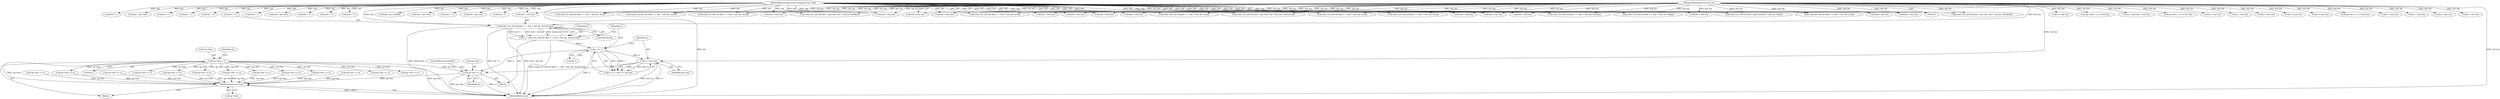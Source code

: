 digraph "0_radare2_bd276ef2fd8ac3401e65be7c126a43175ccfbcd7@pointer" {
"1000910" [label="(Call,op->len += n)"];
"1000890" [label="(Call,n == 1)"];
"1000876" [label="(Call,n = read_u32_leb128 (buf + 1, buf + buf_len, &reserved))"];
"1000878" [label="(Call,read_u32_leb128 (buf + 1, buf + buf_len, &reserved))"];
"1000102" [label="(MethodParameterIn,const unsigned char *buf)"];
"1000103" [label="(MethodParameterIn,int buf_len)"];
"1000893" [label="(Call,n < buf_len)"];
"1000105" [label="(Call,op->len = 1)"];
"1001066" [label="(Return,return op->len;)"];
"1000455" [label="(Call,buf + buf_len)"];
"1001018" [label="(Call,op->len += n)"];
"1000893" [label="(Call,n < buf_len)"];
"1000103" [label="(MethodParameterIn,int buf_len)"];
"1000647" [label="(Call,buf + 1)"];
"1000993" [label="(Call,read_u32_leb128 (buf + 1, buf + buf_len, &val))"];
"1000895" [label="(Identifier,buf_len)"];
"1000759" [label="(Call,op->len += n)"];
"1000963" [label="(Call,buf + buf_len)"];
"1000646" [label="(Call,read_u32_leb128 (buf + 1, buf + buf_len, &val))"];
"1000307" [label="(Call,n < buf_len)"];
"1000451" [label="(Call,read_u32_leb128 (buf + 1, buf + buf_len, &count))"];
"1000517" [label="(Call,op->len + n <= buf_len)"];
"1000862" [label="(Call,op->len += n)"];
"1000292" [label="(Call,read_i32_leb128 (buf + 1, buf + buf_len, &val))"];
"1000452" [label="(Call,buf + 1)"];
"1000550" [label="(Call,n + op->len < buf_len)"];
"1000877" [label="(Identifier,n)"];
"1000885" [label="(Call,&reserved)"];
"1000109" [label="(Literal,1)"];
"1000665" [label="(Call,op->len += n)"];
"1000104" [label="(Block,)"];
"1000843" [label="(Call,op->len + n <= buf_len)"];
"1000730" [label="(Call,read_u32_leb128 (buf + 1, buf + buf_len, &val))"];
"1000891" [label="(Identifier,n)"];
"1000826" [label="(Call,read_u32_leb128 (buf + op->len, buf + buf_len, &offset))"];
"1000910" [label="(Call,op->len += n)"];
"1000745" [label="(Call,n < buf_len)"];
"1000399" [label="(Call,read_u32_leb128 (buf + 1, buf + buf_len, &val))"];
"1000414" [label="(Call,n < buf_len)"];
"1000879" [label="(Call,buf + 1)"];
"1000944" [label="(Call,op->len += n)"];
"1000882" [label="(Call,buf + buf_len)"];
"1000734" [label="(Call,buf + buf_len)"];
"1001034" [label="(Call,buf + 1)"];
"1000892" [label="(Literal,1)"];
"1000672" [label="(Call,read_u32_leb128 (buf + op->len, buf + buf_len, &reserved))"];
"1000110" [label="(Call,op->op = buf[0])"];
"1000827" [label="(Call,buf + op->len)"];
"1000870" [label="(Block,)"];
"1000889" [label="(Call,n == 1 && n < buf_len)"];
"1000106" [label="(Call,op->len)"];
"1001086" [label="(MethodReturn,int)"];
"1000400" [label="(Call,buf + 1)"];
"1000102" [label="(MethodParameterIn,const unsigned char *buf)"];
"1000112" [label="(Identifier,op)"];
"1000503" [label="(Call,buf + op->len)"];
"1000800" [label="(Call,read_u32_leb128 (buf + 1, buf + buf_len, &flag))"];
"1001066" [label="(Return,return op->len;)"];
"1000382" [label="(Call,op->len += n)"];
"1000940" [label="(Call,n < buf_len)"];
"1000105" [label="(Call,op->len = 1)"];
"1000533" [label="(Call,read_u32_leb128 (buf + op->len, buf + buf_len, &def))"];
"1001048" [label="(Call,n < buf_len)"];
"1000959" [label="(Call,read_i64_leb128 (buf + 1, buf + buf_len, &val))"];
"1000661" [label="(Call,n < buf_len)"];
"1001067" [label="(Call,op->len)"];
"1000678" [label="(Call,buf + buf_len)"];
"1000914" [label="(Identifier,n)"];
"1000485" [label="(Call,op->len += n)"];
"1000731" [label="(Call,buf + 1)"];
"1000502" [label="(Call,read_u32_leb128 (buf + op->len, buf + buf_len, &table[i]))"];
"1000832" [label="(Call,buf + buf_len)"];
"1000296" [label="(Call,buf + buf_len)"];
"1000673" [label="(Call,buf + op->len)"];
"1000926" [label="(Call,buf + 1)"];
"1000997" [label="(Call,buf + buf_len)"];
"1000819" [label="(Call,op->len += n)"];
"1000650" [label="(Call,buf + buf_len)"];
"1000978" [label="(Call,op->len += n)"];
"1000994" [label="(Call,buf + 1)"];
"1000929" [label="(Call,buf + buf_len)"];
"1000878" [label="(Call,read_u32_leb128 (buf + 1, buf + buf_len, &reserved))"];
"1000689" [label="(Call,op->len + n <= buf_len)"];
"1000539" [label="(Call,buf + buf_len)"];
"1000466" [label="(Call,n < buf_len)"];
"1001033" [label="(Call,read_u64_leb128 (buf + 1, buf + buf_len, &val))"];
"1000890" [label="(Call,n == 1)"];
"1000925" [label="(Call,read_i32_leb128 (buf + 1, buf + buf_len, &val))"];
"1000508" [label="(Call,buf + buf_len)"];
"1000804" [label="(Call,buf + buf_len)"];
"1001037" [label="(Call,buf + buf_len)"];
"1000534" [label="(Call,buf + op->len)"];
"1000960" [label="(Call,buf + 1)"];
"1000801" [label="(Call,buf + 1)"];
"1000815" [label="(Call,n < buf_len)"];
"1000559" [label="(Call,op->len += n)"];
"1000293" [label="(Call,buf + 1)"];
"1000915" [label="(ControlStructure,break;)"];
"1000911" [label="(Call,op->len)"];
"1000428" [label="(Call,op->len += n)"];
"1000711" [label="(Call,op->len += n)"];
"1000403" [label="(Call,buf + buf_len)"];
"1000974" [label="(Call,n < buf_len)"];
"1001058" [label="(Call,op->len += n)"];
"1000894" [label="(Identifier,n)"];
"1000876" [label="(Call,n = read_u32_leb128 (buf + 1, buf + buf_len, &reserved))"];
"1001008" [label="(Call,n < buf_len)"];
"1000910" -> "1000870"  [label="AST: "];
"1000910" -> "1000914"  [label="CFG: "];
"1000911" -> "1000910"  [label="AST: "];
"1000914" -> "1000910"  [label="AST: "];
"1000915" -> "1000910"  [label="CFG: "];
"1000910" -> "1001086"  [label="DDG: op->len"];
"1000910" -> "1001086"  [label="DDG: n"];
"1000890" -> "1000910"  [label="DDG: n"];
"1000893" -> "1000910"  [label="DDG: n"];
"1000105" -> "1000910"  [label="DDG: op->len"];
"1000910" -> "1001066"  [label="DDG: op->len"];
"1000890" -> "1000889"  [label="AST: "];
"1000890" -> "1000892"  [label="CFG: "];
"1000891" -> "1000890"  [label="AST: "];
"1000892" -> "1000890"  [label="AST: "];
"1000894" -> "1000890"  [label="CFG: "];
"1000889" -> "1000890"  [label="CFG: "];
"1000890" -> "1001086"  [label="DDG: n"];
"1000890" -> "1000889"  [label="DDG: n"];
"1000890" -> "1000889"  [label="DDG: 1"];
"1000876" -> "1000890"  [label="DDG: n"];
"1000890" -> "1000893"  [label="DDG: n"];
"1000876" -> "1000870"  [label="AST: "];
"1000876" -> "1000878"  [label="CFG: "];
"1000877" -> "1000876"  [label="AST: "];
"1000878" -> "1000876"  [label="AST: "];
"1000891" -> "1000876"  [label="CFG: "];
"1000876" -> "1001086"  [label="DDG: read_u32_leb128 (buf + 1, buf + buf_len, &reserved)"];
"1000878" -> "1000876"  [label="DDG: buf + 1"];
"1000878" -> "1000876"  [label="DDG: buf + buf_len"];
"1000878" -> "1000876"  [label="DDG: &reserved"];
"1000878" -> "1000885"  [label="CFG: "];
"1000879" -> "1000878"  [label="AST: "];
"1000882" -> "1000878"  [label="AST: "];
"1000885" -> "1000878"  [label="AST: "];
"1000878" -> "1001086"  [label="DDG: &reserved"];
"1000878" -> "1001086"  [label="DDG: buf + 1"];
"1000878" -> "1001086"  [label="DDG: buf + buf_len"];
"1000102" -> "1000878"  [label="DDG: buf"];
"1000103" -> "1000878"  [label="DDG: buf_len"];
"1000102" -> "1000100"  [label="AST: "];
"1000102" -> "1001086"  [label="DDG: buf"];
"1000102" -> "1000110"  [label="DDG: buf"];
"1000102" -> "1000292"  [label="DDG: buf"];
"1000102" -> "1000293"  [label="DDG: buf"];
"1000102" -> "1000296"  [label="DDG: buf"];
"1000102" -> "1000399"  [label="DDG: buf"];
"1000102" -> "1000400"  [label="DDG: buf"];
"1000102" -> "1000403"  [label="DDG: buf"];
"1000102" -> "1000451"  [label="DDG: buf"];
"1000102" -> "1000452"  [label="DDG: buf"];
"1000102" -> "1000455"  [label="DDG: buf"];
"1000102" -> "1000502"  [label="DDG: buf"];
"1000102" -> "1000503"  [label="DDG: buf"];
"1000102" -> "1000508"  [label="DDG: buf"];
"1000102" -> "1000533"  [label="DDG: buf"];
"1000102" -> "1000534"  [label="DDG: buf"];
"1000102" -> "1000539"  [label="DDG: buf"];
"1000102" -> "1000646"  [label="DDG: buf"];
"1000102" -> "1000647"  [label="DDG: buf"];
"1000102" -> "1000650"  [label="DDG: buf"];
"1000102" -> "1000672"  [label="DDG: buf"];
"1000102" -> "1000673"  [label="DDG: buf"];
"1000102" -> "1000678"  [label="DDG: buf"];
"1000102" -> "1000730"  [label="DDG: buf"];
"1000102" -> "1000731"  [label="DDG: buf"];
"1000102" -> "1000734"  [label="DDG: buf"];
"1000102" -> "1000800"  [label="DDG: buf"];
"1000102" -> "1000801"  [label="DDG: buf"];
"1000102" -> "1000804"  [label="DDG: buf"];
"1000102" -> "1000826"  [label="DDG: buf"];
"1000102" -> "1000827"  [label="DDG: buf"];
"1000102" -> "1000832"  [label="DDG: buf"];
"1000102" -> "1000879"  [label="DDG: buf"];
"1000102" -> "1000882"  [label="DDG: buf"];
"1000102" -> "1000925"  [label="DDG: buf"];
"1000102" -> "1000926"  [label="DDG: buf"];
"1000102" -> "1000929"  [label="DDG: buf"];
"1000102" -> "1000959"  [label="DDG: buf"];
"1000102" -> "1000960"  [label="DDG: buf"];
"1000102" -> "1000963"  [label="DDG: buf"];
"1000102" -> "1000993"  [label="DDG: buf"];
"1000102" -> "1000994"  [label="DDG: buf"];
"1000102" -> "1000997"  [label="DDG: buf"];
"1000102" -> "1001033"  [label="DDG: buf"];
"1000102" -> "1001034"  [label="DDG: buf"];
"1000102" -> "1001037"  [label="DDG: buf"];
"1000103" -> "1000100"  [label="AST: "];
"1000103" -> "1001086"  [label="DDG: buf_len"];
"1000103" -> "1000292"  [label="DDG: buf_len"];
"1000103" -> "1000296"  [label="DDG: buf_len"];
"1000103" -> "1000307"  [label="DDG: buf_len"];
"1000103" -> "1000399"  [label="DDG: buf_len"];
"1000103" -> "1000403"  [label="DDG: buf_len"];
"1000103" -> "1000414"  [label="DDG: buf_len"];
"1000103" -> "1000451"  [label="DDG: buf_len"];
"1000103" -> "1000455"  [label="DDG: buf_len"];
"1000103" -> "1000466"  [label="DDG: buf_len"];
"1000103" -> "1000502"  [label="DDG: buf_len"];
"1000103" -> "1000508"  [label="DDG: buf_len"];
"1000103" -> "1000517"  [label="DDG: buf_len"];
"1000103" -> "1000533"  [label="DDG: buf_len"];
"1000103" -> "1000539"  [label="DDG: buf_len"];
"1000103" -> "1000550"  [label="DDG: buf_len"];
"1000103" -> "1000646"  [label="DDG: buf_len"];
"1000103" -> "1000650"  [label="DDG: buf_len"];
"1000103" -> "1000661"  [label="DDG: buf_len"];
"1000103" -> "1000672"  [label="DDG: buf_len"];
"1000103" -> "1000678"  [label="DDG: buf_len"];
"1000103" -> "1000689"  [label="DDG: buf_len"];
"1000103" -> "1000730"  [label="DDG: buf_len"];
"1000103" -> "1000734"  [label="DDG: buf_len"];
"1000103" -> "1000745"  [label="DDG: buf_len"];
"1000103" -> "1000800"  [label="DDG: buf_len"];
"1000103" -> "1000804"  [label="DDG: buf_len"];
"1000103" -> "1000815"  [label="DDG: buf_len"];
"1000103" -> "1000826"  [label="DDG: buf_len"];
"1000103" -> "1000832"  [label="DDG: buf_len"];
"1000103" -> "1000843"  [label="DDG: buf_len"];
"1000103" -> "1000882"  [label="DDG: buf_len"];
"1000103" -> "1000893"  [label="DDG: buf_len"];
"1000103" -> "1000925"  [label="DDG: buf_len"];
"1000103" -> "1000929"  [label="DDG: buf_len"];
"1000103" -> "1000940"  [label="DDG: buf_len"];
"1000103" -> "1000959"  [label="DDG: buf_len"];
"1000103" -> "1000963"  [label="DDG: buf_len"];
"1000103" -> "1000974"  [label="DDG: buf_len"];
"1000103" -> "1000993"  [label="DDG: buf_len"];
"1000103" -> "1000997"  [label="DDG: buf_len"];
"1000103" -> "1001008"  [label="DDG: buf_len"];
"1000103" -> "1001033"  [label="DDG: buf_len"];
"1000103" -> "1001037"  [label="DDG: buf_len"];
"1000103" -> "1001048"  [label="DDG: buf_len"];
"1000893" -> "1000889"  [label="AST: "];
"1000893" -> "1000895"  [label="CFG: "];
"1000894" -> "1000893"  [label="AST: "];
"1000895" -> "1000893"  [label="AST: "];
"1000889" -> "1000893"  [label="CFG: "];
"1000893" -> "1001086"  [label="DDG: buf_len"];
"1000893" -> "1001086"  [label="DDG: n"];
"1000893" -> "1000889"  [label="DDG: n"];
"1000893" -> "1000889"  [label="DDG: buf_len"];
"1000105" -> "1000104"  [label="AST: "];
"1000105" -> "1000109"  [label="CFG: "];
"1000106" -> "1000105"  [label="AST: "];
"1000109" -> "1000105"  [label="AST: "];
"1000112" -> "1000105"  [label="CFG: "];
"1000105" -> "1001086"  [label="DDG: op->len"];
"1000105" -> "1000382"  [label="DDG: op->len"];
"1000105" -> "1000428"  [label="DDG: op->len"];
"1000105" -> "1000485"  [label="DDG: op->len"];
"1000105" -> "1000665"  [label="DDG: op->len"];
"1000105" -> "1000759"  [label="DDG: op->len"];
"1000105" -> "1000819"  [label="DDG: op->len"];
"1000105" -> "1000944"  [label="DDG: op->len"];
"1000105" -> "1000978"  [label="DDG: op->len"];
"1000105" -> "1001018"  [label="DDG: op->len"];
"1000105" -> "1001058"  [label="DDG: op->len"];
"1000105" -> "1001066"  [label="DDG: op->len"];
"1001066" -> "1000104"  [label="AST: "];
"1001066" -> "1001067"  [label="CFG: "];
"1001067" -> "1001066"  [label="AST: "];
"1001086" -> "1001066"  [label="CFG: "];
"1001066" -> "1001086"  [label="DDG: <RET>"];
"1000559" -> "1001066"  [label="DDG: op->len"];
"1000382" -> "1001066"  [label="DDG: op->len"];
"1000711" -> "1001066"  [label="DDG: op->len"];
"1000978" -> "1001066"  [label="DDG: op->len"];
"1000759" -> "1001066"  [label="DDG: op->len"];
"1001018" -> "1001066"  [label="DDG: op->len"];
"1000944" -> "1001066"  [label="DDG: op->len"];
"1000862" -> "1001066"  [label="DDG: op->len"];
"1001058" -> "1001066"  [label="DDG: op->len"];
"1000428" -> "1001066"  [label="DDG: op->len"];
}
